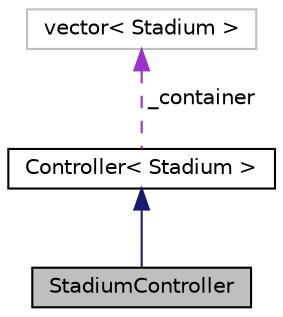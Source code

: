 digraph "StadiumController"
{
  edge [fontname="Helvetica",fontsize="10",labelfontname="Helvetica",labelfontsize="10"];
  node [fontname="Helvetica",fontsize="10",shape=record];
  Node1 [label="StadiumController",height=0.2,width=0.4,color="black", fillcolor="grey75", style="filled" fontcolor="black"];
  Node2 -> Node1 [dir="back",color="midnightblue",fontsize="10",style="solid"];
  Node2 [label="Controller\< Stadium \>",height=0.2,width=0.4,color="black", fillcolor="white", style="filled",URL="$class_controller.html"];
  Node3 -> Node2 [dir="back",color="darkorchid3",fontsize="10",style="dashed",label=" _container" ];
  Node3 [label="vector\< Stadium \>",height=0.2,width=0.4,color="grey75", fillcolor="white", style="filled"];
}
